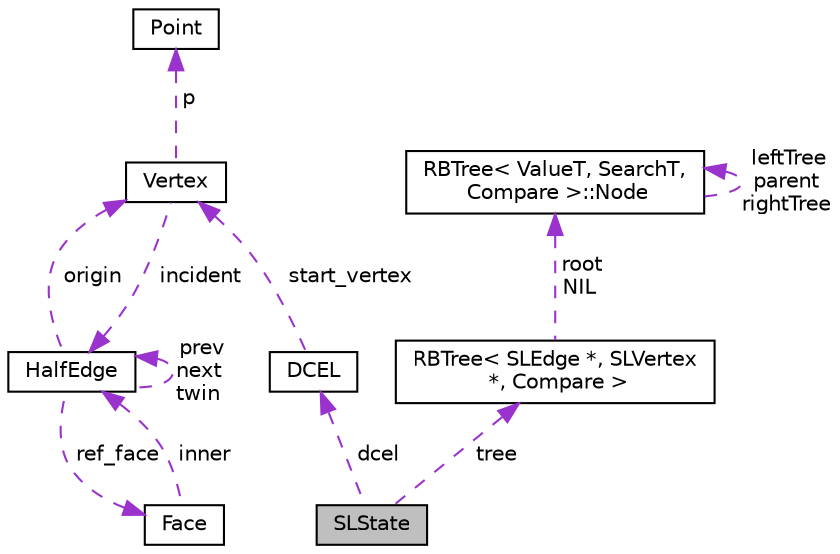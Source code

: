 digraph "SLState"
{
  edge [fontname="Helvetica",fontsize="10",labelfontname="Helvetica",labelfontsize="10"];
  node [fontname="Helvetica",fontsize="10",shape=record];
  Node1 [label="SLState",height=0.2,width=0.4,color="black", fillcolor="grey75", style="filled", fontcolor="black"];
  Node2 -> Node1 [dir="back",color="darkorchid3",fontsize="10",style="dashed",label=" dcel" ,fontname="Helvetica"];
  Node2 [label="DCEL",height=0.2,width=0.4,color="black", fillcolor="white", style="filled",URL="$de/d20/class_d_c_e_l.html"];
  Node3 -> Node2 [dir="back",color="darkorchid3",fontsize="10",style="dashed",label=" start_vertex" ,fontname="Helvetica"];
  Node3 [label="Vertex",height=0.2,width=0.4,color="black", fillcolor="white", style="filled",URL="$d0/d72/class_vertex.html"];
  Node4 -> Node3 [dir="back",color="darkorchid3",fontsize="10",style="dashed",label=" incident" ,fontname="Helvetica"];
  Node4 [label="HalfEdge",height=0.2,width=0.4,color="black", fillcolor="white", style="filled",URL="$da/df5/class_half_edge.html"];
  Node3 -> Node4 [dir="back",color="darkorchid3",fontsize="10",style="dashed",label=" origin" ,fontname="Helvetica"];
  Node4 -> Node4 [dir="back",color="darkorchid3",fontsize="10",style="dashed",label=" prev\nnext\ntwin" ,fontname="Helvetica"];
  Node5 -> Node4 [dir="back",color="darkorchid3",fontsize="10",style="dashed",label=" ref_face" ,fontname="Helvetica"];
  Node5 [label="Face",height=0.2,width=0.4,color="black", fillcolor="white", style="filled",URL="$d5/d2a/class_face.html"];
  Node4 -> Node5 [dir="back",color="darkorchid3",fontsize="10",style="dashed",label=" inner" ,fontname="Helvetica"];
  Node6 -> Node3 [dir="back",color="darkorchid3",fontsize="10",style="dashed",label=" p" ,fontname="Helvetica"];
  Node6 [label="Point",height=0.2,width=0.4,color="black", fillcolor="white", style="filled",URL="$d0/d69/class_point.html"];
  Node7 -> Node1 [dir="back",color="darkorchid3",fontsize="10",style="dashed",label=" tree" ,fontname="Helvetica"];
  Node7 [label="RBTree\< SLEdge *, SLVertex\l *, Compare \>",height=0.2,width=0.4,color="black", fillcolor="white", style="filled",URL="$d5/d36/class_r_b_tree.html"];
  Node8 -> Node7 [dir="back",color="darkorchid3",fontsize="10",style="dashed",label=" root\nNIL" ,fontname="Helvetica"];
  Node8 [label="RBTree\< ValueT, SearchT,\l Compare \>::Node",height=0.2,width=0.4,color="black", fillcolor="white", style="filled",URL="$d8/d95/struct_r_b_tree_1_1_node.html"];
  Node8 -> Node8 [dir="back",color="darkorchid3",fontsize="10",style="dashed",label=" leftTree\nparent\nrightTree" ,fontname="Helvetica"];
}
